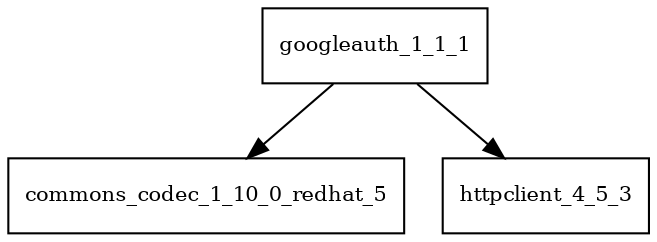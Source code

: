digraph googleauth_1_1_1_dependencies {
  node [shape = box, fontsize=10.0];
  googleauth_1_1_1 -> commons_codec_1_10_0_redhat_5;
  googleauth_1_1_1 -> httpclient_4_5_3;
}
